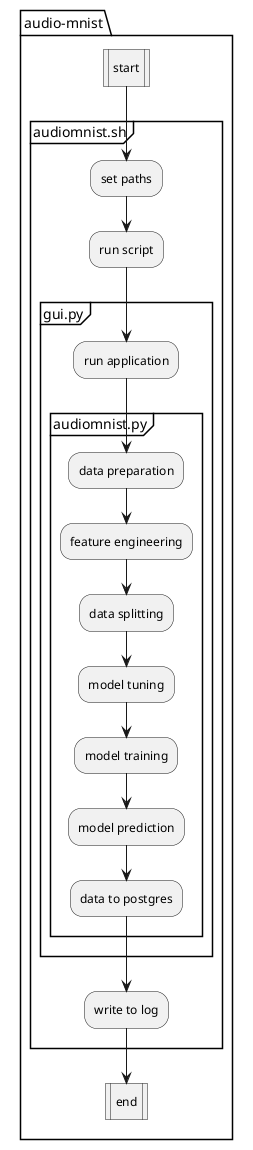 @startuml Pipeline Flowchart
|audio_mnist|
package "audio-mnist" {
    :start|
    partition "audiomnist.sh" {
        :set paths;
        :run script;
        partition "gui.py" {
            :run application;
            partition "audiomnist.py" {
                :data preparation;
                :feature engineering;
                :data splitting;
                :model tuning;
                :model training;
                :model prediction;
                :data to postgres;
            }
        }
        :write to log;
    }
    :end|
}
@enduml
